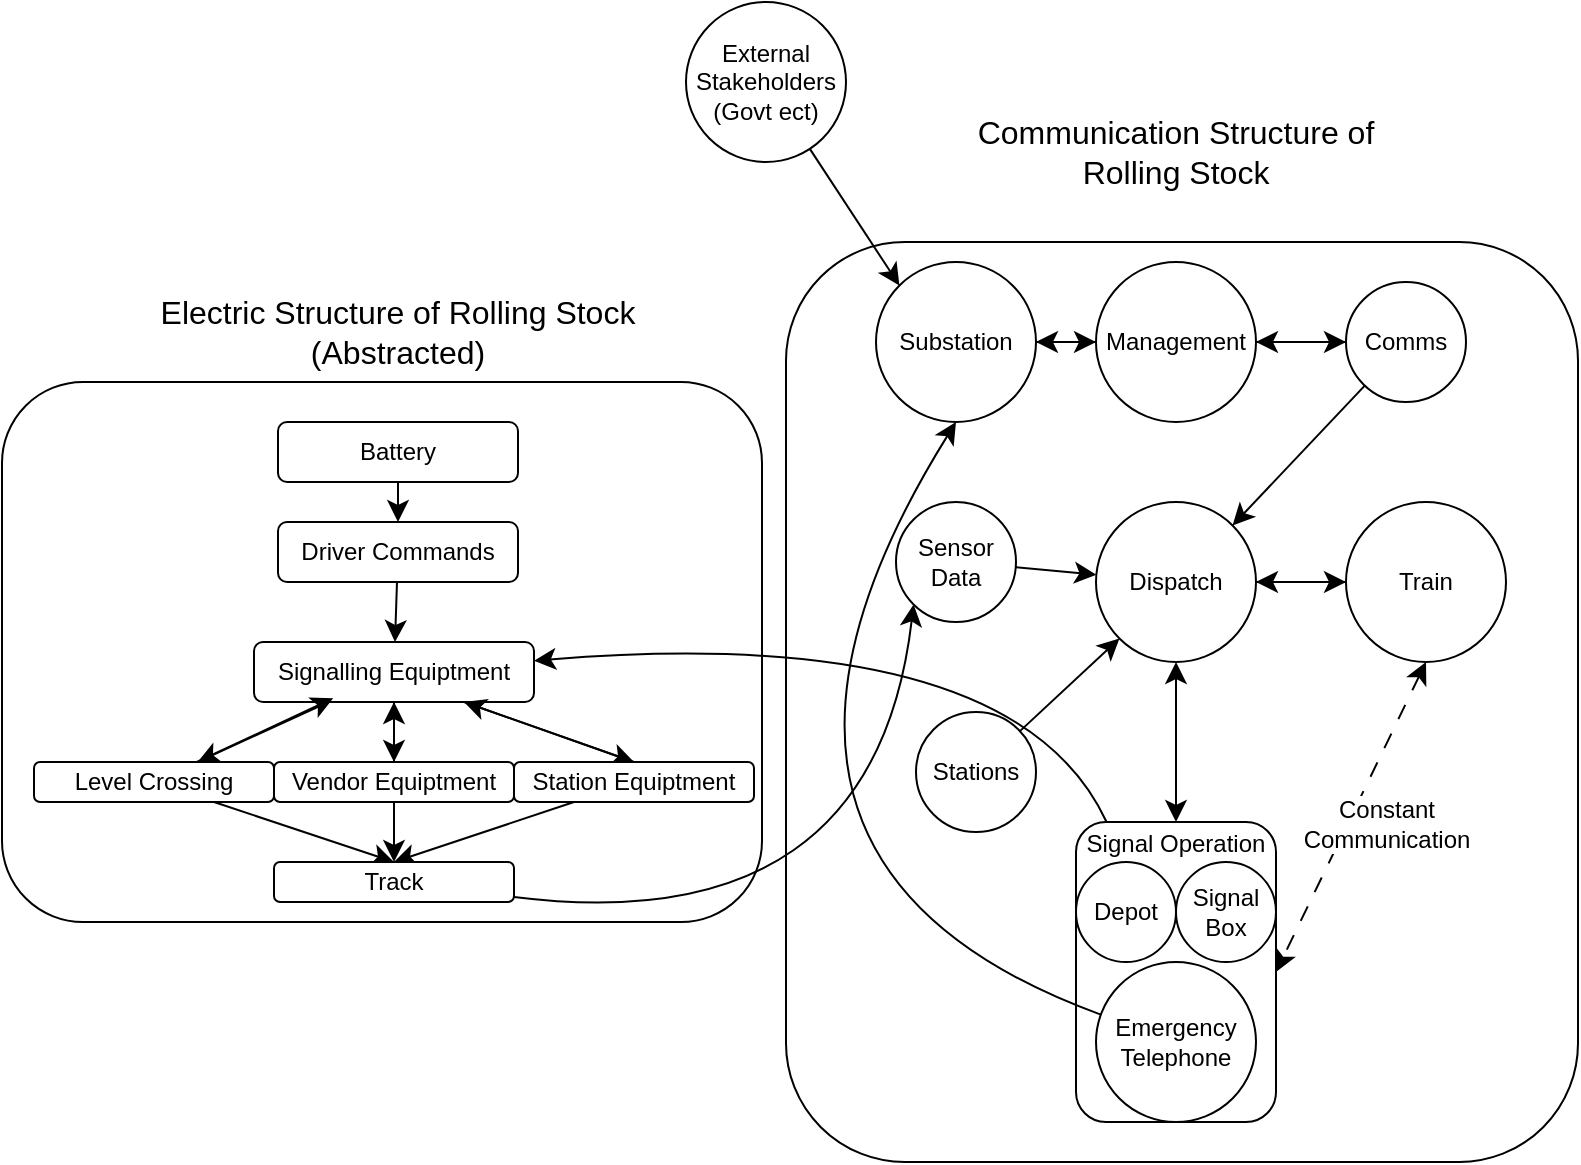<mxfile version="24.6.3" type="github">
  <diagram name="Page-1" id="6h9kg71L6cdeFwgVvpZa">
    <mxGraphModel dx="833" dy="1704" grid="1" gridSize="10" guides="1" tooltips="1" connect="1" arrows="1" fold="1" page="1" pageScale="1" pageWidth="827" pageHeight="1169" math="0" shadow="0">
      <root>
        <mxCell id="0" />
        <mxCell id="1" parent="0" />
        <mxCell id="9rDzmyzkwgNCb5XiCF4X-24" value="" style="rounded=1;whiteSpace=wrap;html=1;" vertex="1" parent="1">
          <mxGeometry x="402" y="240" width="396" height="460" as="geometry" />
        </mxCell>
        <mxCell id="9rDzmyzkwgNCb5XiCF4X-30" value="&lt;div&gt;Signal Operation&lt;/div&gt;&lt;div&gt;&lt;br&gt;&lt;/div&gt;&lt;div&gt;&lt;br&gt;&lt;/div&gt;&lt;div&gt;&lt;br&gt;&lt;/div&gt;&lt;div&gt;&lt;br&gt;&lt;/div&gt;&lt;div&gt;&lt;br&gt;&lt;/div&gt;&lt;div&gt;&lt;br&gt;&lt;/div&gt;&lt;div&gt;&lt;br&gt;&lt;/div&gt;&lt;div&gt;&lt;br&gt;&lt;/div&gt;&lt;div&gt;&lt;br&gt;&lt;/div&gt;" style="rounded=1;whiteSpace=wrap;html=1;" vertex="1" parent="1">
          <mxGeometry x="547" y="530" width="100" height="150" as="geometry" />
        </mxCell>
        <mxCell id="9rDzmyzkwgNCb5XiCF4X-1" value="" style="rounded=1;whiteSpace=wrap;html=1;" vertex="1" parent="1">
          <mxGeometry x="10" y="310" width="380" height="270" as="geometry" />
        </mxCell>
        <mxCell id="9rDzmyzkwgNCb5XiCF4X-2" value="&lt;div&gt;Electric Structure of Rolling Stock&lt;/div&gt;&lt;div&gt;(Abstracted)&lt;br&gt;&lt;/div&gt;" style="text;html=1;align=center;verticalAlign=middle;whiteSpace=wrap;rounded=0;fontSize=16;" vertex="1" parent="1">
          <mxGeometry x="83" y="270" width="250" height="30" as="geometry" />
        </mxCell>
        <mxCell id="9rDzmyzkwgNCb5XiCF4X-6" value="" style="edgeStyle=none;curved=1;rounded=0;orthogonalLoop=1;jettySize=auto;html=1;fontSize=12;startSize=8;endSize=8;" edge="1" parent="1" source="9rDzmyzkwgNCb5XiCF4X-4" target="9rDzmyzkwgNCb5XiCF4X-5">
          <mxGeometry relative="1" as="geometry" />
        </mxCell>
        <mxCell id="9rDzmyzkwgNCb5XiCF4X-4" value="Battery" style="rounded=1;whiteSpace=wrap;html=1;" vertex="1" parent="1">
          <mxGeometry x="148" y="330" width="120" height="30" as="geometry" />
        </mxCell>
        <mxCell id="9rDzmyzkwgNCb5XiCF4X-8" value="" style="edgeStyle=none;curved=1;rounded=0;orthogonalLoop=1;jettySize=auto;html=1;fontSize=12;startSize=8;endSize=8;" edge="1" parent="1" source="9rDzmyzkwgNCb5XiCF4X-5" target="9rDzmyzkwgNCb5XiCF4X-7">
          <mxGeometry relative="1" as="geometry" />
        </mxCell>
        <mxCell id="9rDzmyzkwgNCb5XiCF4X-5" value="Driver Commands" style="whiteSpace=wrap;html=1;rounded=1;" vertex="1" parent="1">
          <mxGeometry x="148" y="380" width="120" height="30" as="geometry" />
        </mxCell>
        <mxCell id="9rDzmyzkwgNCb5XiCF4X-10" value="" style="edgeStyle=none;curved=1;rounded=0;orthogonalLoop=1;jettySize=auto;html=1;fontSize=12;startSize=8;endSize=8;entryX=0.5;entryY=0;entryDx=0;entryDy=0;exitX=0.75;exitY=1;exitDx=0;exitDy=0;" edge="1" parent="1" source="9rDzmyzkwgNCb5XiCF4X-7" target="9rDzmyzkwgNCb5XiCF4X-9">
          <mxGeometry relative="1" as="geometry" />
        </mxCell>
        <mxCell id="9rDzmyzkwgNCb5XiCF4X-14" value="" style="edgeStyle=none;curved=1;rounded=0;orthogonalLoop=1;jettySize=auto;html=1;fontSize=12;startSize=8;endSize=8;" edge="1" parent="1" source="9rDzmyzkwgNCb5XiCF4X-7" target="9rDzmyzkwgNCb5XiCF4X-13">
          <mxGeometry relative="1" as="geometry" />
        </mxCell>
        <mxCell id="9rDzmyzkwgNCb5XiCF4X-17" value="" style="edgeStyle=none;curved=1;rounded=0;orthogonalLoop=1;jettySize=auto;html=1;fontSize=12;startSize=8;endSize=8;" edge="1" parent="1" source="9rDzmyzkwgNCb5XiCF4X-7" target="9rDzmyzkwgNCb5XiCF4X-16">
          <mxGeometry relative="1" as="geometry" />
        </mxCell>
        <mxCell id="9rDzmyzkwgNCb5XiCF4X-7" value="Signalling Equiptment" style="whiteSpace=wrap;html=1;rounded=1;" vertex="1" parent="1">
          <mxGeometry x="136" y="440" width="140" height="30" as="geometry" />
        </mxCell>
        <mxCell id="9rDzmyzkwgNCb5XiCF4X-22" style="edgeStyle=none;curved=1;rounded=0;orthogonalLoop=1;jettySize=auto;html=1;entryX=0.5;entryY=0;entryDx=0;entryDy=0;fontSize=12;startSize=8;endSize=8;" edge="1" parent="1" source="9rDzmyzkwgNCb5XiCF4X-9" target="9rDzmyzkwgNCb5XiCF4X-19">
          <mxGeometry relative="1" as="geometry" />
        </mxCell>
        <mxCell id="9rDzmyzkwgNCb5XiCF4X-9" value="Station Equiptment" style="whiteSpace=wrap;html=1;rounded=1;" vertex="1" parent="1">
          <mxGeometry x="266" y="500" width="120" height="20" as="geometry" />
        </mxCell>
        <mxCell id="9rDzmyzkwgNCb5XiCF4X-12" value="" style="endArrow=classic;html=1;rounded=0;fontSize=12;startSize=8;endSize=8;curved=1;exitX=0.5;exitY=0;exitDx=0;exitDy=0;entryX=0.75;entryY=1;entryDx=0;entryDy=0;" edge="1" parent="1" source="9rDzmyzkwgNCb5XiCF4X-9" target="9rDzmyzkwgNCb5XiCF4X-7">
          <mxGeometry width="50" height="50" relative="1" as="geometry">
            <mxPoint x="66" y="600" as="sourcePoint" />
            <mxPoint x="116" y="550" as="targetPoint" />
          </mxGeometry>
        </mxCell>
        <mxCell id="9rDzmyzkwgNCb5XiCF4X-15" style="edgeStyle=none;curved=1;rounded=0;orthogonalLoop=1;jettySize=auto;html=1;fontSize=12;startSize=8;endSize=8;" edge="1" parent="1" source="9rDzmyzkwgNCb5XiCF4X-13">
          <mxGeometry relative="1" as="geometry">
            <mxPoint x="206" y="470.0" as="targetPoint" />
          </mxGeometry>
        </mxCell>
        <mxCell id="9rDzmyzkwgNCb5XiCF4X-20" value="" style="edgeStyle=none;curved=1;rounded=0;orthogonalLoop=1;jettySize=auto;html=1;fontSize=12;startSize=8;endSize=8;" edge="1" parent="1" source="9rDzmyzkwgNCb5XiCF4X-13" target="9rDzmyzkwgNCb5XiCF4X-19">
          <mxGeometry relative="1" as="geometry" />
        </mxCell>
        <mxCell id="9rDzmyzkwgNCb5XiCF4X-13" value="Vendor Equiptment" style="whiteSpace=wrap;html=1;rounded=1;" vertex="1" parent="1">
          <mxGeometry x="146" y="500" width="120" height="20" as="geometry" />
        </mxCell>
        <mxCell id="9rDzmyzkwgNCb5XiCF4X-21" style="edgeStyle=none;curved=1;rounded=0;orthogonalLoop=1;jettySize=auto;html=1;entryX=0.5;entryY=0;entryDx=0;entryDy=0;fontSize=12;startSize=8;endSize=8;" edge="1" parent="1" source="9rDzmyzkwgNCb5XiCF4X-16" target="9rDzmyzkwgNCb5XiCF4X-19">
          <mxGeometry relative="1" as="geometry" />
        </mxCell>
        <mxCell id="9rDzmyzkwgNCb5XiCF4X-16" value="Level Crossing" style="whiteSpace=wrap;html=1;rounded=1;" vertex="1" parent="1">
          <mxGeometry x="26" y="500" width="120" height="20" as="geometry" />
        </mxCell>
        <mxCell id="9rDzmyzkwgNCb5XiCF4X-18" style="edgeStyle=none;curved=1;rounded=0;orthogonalLoop=1;jettySize=auto;html=1;entryX=0.283;entryY=0.938;entryDx=0;entryDy=0;entryPerimeter=0;fontSize=12;startSize=8;endSize=8;" edge="1" parent="1" source="9rDzmyzkwgNCb5XiCF4X-16" target="9rDzmyzkwgNCb5XiCF4X-7">
          <mxGeometry relative="1" as="geometry" />
        </mxCell>
        <mxCell id="9rDzmyzkwgNCb5XiCF4X-36" style="edgeStyle=none;curved=1;rounded=0;orthogonalLoop=1;jettySize=auto;html=1;entryX=0;entryY=1;entryDx=0;entryDy=0;fontSize=12;startSize=8;endSize=8;" edge="1" parent="1" source="9rDzmyzkwgNCb5XiCF4X-19" target="9rDzmyzkwgNCb5XiCF4X-34">
          <mxGeometry relative="1" as="geometry">
            <Array as="points">
              <mxPoint x="446" y="590" />
            </Array>
          </mxGeometry>
        </mxCell>
        <mxCell id="9rDzmyzkwgNCb5XiCF4X-19" value="Track" style="whiteSpace=wrap;html=1;rounded=1;" vertex="1" parent="1">
          <mxGeometry x="146" y="550" width="120" height="20" as="geometry" />
        </mxCell>
        <mxCell id="9rDzmyzkwgNCb5XiCF4X-23" value="Communication Structure of Rolling Stock" style="text;html=1;align=center;verticalAlign=middle;whiteSpace=wrap;rounded=0;fontSize=16;" vertex="1" parent="1">
          <mxGeometry x="487" y="180" width="220" height="30" as="geometry" />
        </mxCell>
        <mxCell id="9rDzmyzkwgNCb5XiCF4X-40" style="edgeStyle=none;curved=1;rounded=0;orthogonalLoop=1;jettySize=auto;html=1;exitX=1;exitY=0.5;exitDx=0;exitDy=0;entryX=0;entryY=0.5;entryDx=0;entryDy=0;fontSize=12;startSize=8;endSize=8;" edge="1" parent="1" source="9rDzmyzkwgNCb5XiCF4X-25" target="9rDzmyzkwgNCb5XiCF4X-26">
          <mxGeometry relative="1" as="geometry" />
        </mxCell>
        <mxCell id="9rDzmyzkwgNCb5XiCF4X-25" value="Dispatch" style="ellipse;whiteSpace=wrap;html=1;aspect=fixed;" vertex="1" parent="1">
          <mxGeometry x="557" y="370" width="80" height="80" as="geometry" />
        </mxCell>
        <mxCell id="9rDzmyzkwgNCb5XiCF4X-41" style="edgeStyle=none;curved=1;rounded=0;orthogonalLoop=1;jettySize=auto;html=1;entryX=1;entryY=0.5;entryDx=0;entryDy=0;fontSize=12;startSize=8;endSize=8;" edge="1" parent="1" source="9rDzmyzkwgNCb5XiCF4X-26" target="9rDzmyzkwgNCb5XiCF4X-25">
          <mxGeometry relative="1" as="geometry" />
        </mxCell>
        <mxCell id="9rDzmyzkwgNCb5XiCF4X-26" value="Train" style="ellipse;whiteSpace=wrap;html=1;aspect=fixed;" vertex="1" parent="1">
          <mxGeometry x="682" y="370" width="80" height="80" as="geometry" />
        </mxCell>
        <mxCell id="9rDzmyzkwgNCb5XiCF4X-27" value="Depot" style="ellipse;whiteSpace=wrap;html=1;aspect=fixed;" vertex="1" parent="1">
          <mxGeometry x="547" y="550" width="50" height="50" as="geometry" />
        </mxCell>
        <mxCell id="9rDzmyzkwgNCb5XiCF4X-28" value="Signal Box" style="ellipse;whiteSpace=wrap;html=1;aspect=fixed;" vertex="1" parent="1">
          <mxGeometry x="597" y="550" width="50" height="50" as="geometry" />
        </mxCell>
        <mxCell id="9rDzmyzkwgNCb5XiCF4X-53" style="edgeStyle=none;curved=1;rounded=0;orthogonalLoop=1;jettySize=auto;html=1;entryX=0.5;entryY=1;entryDx=0;entryDy=0;fontSize=12;startSize=8;endSize=8;" edge="1" parent="1" source="9rDzmyzkwgNCb5XiCF4X-29" target="9rDzmyzkwgNCb5XiCF4X-43">
          <mxGeometry relative="1" as="geometry">
            <Array as="points">
              <mxPoint x="350" y="550" />
            </Array>
          </mxGeometry>
        </mxCell>
        <mxCell id="9rDzmyzkwgNCb5XiCF4X-29" value="Emergency Telephone" style="ellipse;whiteSpace=wrap;html=1;aspect=fixed;" vertex="1" parent="1">
          <mxGeometry x="557" y="600" width="80" height="80" as="geometry" />
        </mxCell>
        <mxCell id="9rDzmyzkwgNCb5XiCF4X-31" value="" style="endArrow=classic;startArrow=classic;html=1;rounded=0;fontSize=12;startSize=8;endSize=8;curved=1;exitX=0.5;exitY=1;exitDx=0;exitDy=0;entryX=1;entryY=0.5;entryDx=0;entryDy=0;dashed=1;dashPattern=8 8;" edge="1" parent="1" source="9rDzmyzkwgNCb5XiCF4X-26" target="9rDzmyzkwgNCb5XiCF4X-30">
          <mxGeometry width="50" height="50" relative="1" as="geometry">
            <mxPoint x="397" y="540" as="sourcePoint" />
            <mxPoint x="447" y="490" as="targetPoint" />
          </mxGeometry>
        </mxCell>
        <mxCell id="9rDzmyzkwgNCb5XiCF4X-32" value="&lt;div&gt;Constant&lt;/div&gt;&lt;div&gt;Communication&lt;br&gt;&lt;/div&gt;" style="edgeLabel;html=1;align=center;verticalAlign=middle;resizable=0;points=[];fontSize=12;" vertex="1" connectable="0" parent="9rDzmyzkwgNCb5XiCF4X-31">
          <mxGeometry x="0.577" relative="1" as="geometry">
            <mxPoint x="39" y="-42" as="offset" />
          </mxGeometry>
        </mxCell>
        <mxCell id="9rDzmyzkwgNCb5XiCF4X-33" value="" style="endArrow=classic;startArrow=classic;html=1;rounded=0;fontSize=12;startSize=8;endSize=8;curved=1;entryX=0.5;entryY=1;entryDx=0;entryDy=0;exitX=0.5;exitY=0;exitDx=0;exitDy=0;" edge="1" parent="1" source="9rDzmyzkwgNCb5XiCF4X-30" target="9rDzmyzkwgNCb5XiCF4X-25">
          <mxGeometry width="50" height="50" relative="1" as="geometry">
            <mxPoint x="517" y="560" as="sourcePoint" />
            <mxPoint x="567" y="510" as="targetPoint" />
          </mxGeometry>
        </mxCell>
        <mxCell id="9rDzmyzkwgNCb5XiCF4X-35" style="edgeStyle=none;curved=1;rounded=0;orthogonalLoop=1;jettySize=auto;html=1;fontSize=12;startSize=8;endSize=8;" edge="1" parent="1" source="9rDzmyzkwgNCb5XiCF4X-34" target="9rDzmyzkwgNCb5XiCF4X-25">
          <mxGeometry relative="1" as="geometry" />
        </mxCell>
        <mxCell id="9rDzmyzkwgNCb5XiCF4X-34" value="Sensor Data" style="ellipse;whiteSpace=wrap;html=1;aspect=fixed;" vertex="1" parent="1">
          <mxGeometry x="457" y="370" width="60" height="60" as="geometry" />
        </mxCell>
        <mxCell id="9rDzmyzkwgNCb5XiCF4X-37" style="edgeStyle=none;curved=1;rounded=0;orthogonalLoop=1;jettySize=auto;html=1;fontSize=12;startSize=8;endSize=8;" edge="1" parent="1" source="9rDzmyzkwgNCb5XiCF4X-30" target="9rDzmyzkwgNCb5XiCF4X-7">
          <mxGeometry relative="1" as="geometry">
            <Array as="points">
              <mxPoint x="516" y="430" />
            </Array>
          </mxGeometry>
        </mxCell>
        <mxCell id="9rDzmyzkwgNCb5XiCF4X-39" style="edgeStyle=none;curved=1;rounded=0;orthogonalLoop=1;jettySize=auto;html=1;entryX=0;entryY=1;entryDx=0;entryDy=0;fontSize=12;startSize=8;endSize=8;" edge="1" parent="1" source="9rDzmyzkwgNCb5XiCF4X-38" target="9rDzmyzkwgNCb5XiCF4X-25">
          <mxGeometry relative="1" as="geometry" />
        </mxCell>
        <mxCell id="9rDzmyzkwgNCb5XiCF4X-38" value="Stations" style="ellipse;whiteSpace=wrap;html=1;aspect=fixed;" vertex="1" parent="1">
          <mxGeometry x="467" y="475" width="60" height="60" as="geometry" />
        </mxCell>
        <mxCell id="9rDzmyzkwgNCb5XiCF4X-44" style="edgeStyle=none;curved=1;rounded=0;orthogonalLoop=1;jettySize=auto;html=1;fontSize=12;startSize=8;endSize=8;" edge="1" parent="1" source="9rDzmyzkwgNCb5XiCF4X-42" target="9rDzmyzkwgNCb5XiCF4X-43">
          <mxGeometry relative="1" as="geometry" />
        </mxCell>
        <mxCell id="9rDzmyzkwgNCb5XiCF4X-47" style="edgeStyle=none;curved=1;rounded=0;orthogonalLoop=1;jettySize=auto;html=1;entryX=0;entryY=0.5;entryDx=0;entryDy=0;fontSize=12;startSize=8;endSize=8;" edge="1" parent="1" source="9rDzmyzkwgNCb5XiCF4X-42" target="9rDzmyzkwgNCb5XiCF4X-46">
          <mxGeometry relative="1" as="geometry" />
        </mxCell>
        <mxCell id="9rDzmyzkwgNCb5XiCF4X-42" value="Management" style="ellipse;whiteSpace=wrap;html=1;aspect=fixed;" vertex="1" parent="1">
          <mxGeometry x="557" y="250" width="80" height="80" as="geometry" />
        </mxCell>
        <mxCell id="9rDzmyzkwgNCb5XiCF4X-45" style="edgeStyle=none;curved=1;rounded=0;orthogonalLoop=1;jettySize=auto;html=1;entryX=0;entryY=0.5;entryDx=0;entryDy=0;fontSize=12;startSize=8;endSize=8;" edge="1" parent="1" source="9rDzmyzkwgNCb5XiCF4X-43" target="9rDzmyzkwgNCb5XiCF4X-42">
          <mxGeometry relative="1" as="geometry" />
        </mxCell>
        <mxCell id="9rDzmyzkwgNCb5XiCF4X-43" value="Substation" style="ellipse;whiteSpace=wrap;html=1;aspect=fixed;" vertex="1" parent="1">
          <mxGeometry x="447" y="250" width="80" height="80" as="geometry" />
        </mxCell>
        <mxCell id="9rDzmyzkwgNCb5XiCF4X-48" style="edgeStyle=none;curved=1;rounded=0;orthogonalLoop=1;jettySize=auto;html=1;entryX=1;entryY=0.5;entryDx=0;entryDy=0;fontSize=12;startSize=8;endSize=8;" edge="1" parent="1" source="9rDzmyzkwgNCb5XiCF4X-46" target="9rDzmyzkwgNCb5XiCF4X-42">
          <mxGeometry relative="1" as="geometry" />
        </mxCell>
        <mxCell id="9rDzmyzkwgNCb5XiCF4X-49" style="edgeStyle=none;curved=1;rounded=0;orthogonalLoop=1;jettySize=auto;html=1;entryX=1;entryY=0;entryDx=0;entryDy=0;fontSize=12;startSize=8;endSize=8;" edge="1" parent="1" source="9rDzmyzkwgNCb5XiCF4X-46" target="9rDzmyzkwgNCb5XiCF4X-25">
          <mxGeometry relative="1" as="geometry" />
        </mxCell>
        <mxCell id="9rDzmyzkwgNCb5XiCF4X-46" value="Comms" style="ellipse;whiteSpace=wrap;html=1;aspect=fixed;" vertex="1" parent="1">
          <mxGeometry x="682" y="260" width="60" height="60" as="geometry" />
        </mxCell>
        <mxCell id="9rDzmyzkwgNCb5XiCF4X-52" style="edgeStyle=none;curved=1;rounded=0;orthogonalLoop=1;jettySize=auto;html=1;entryX=0;entryY=0;entryDx=0;entryDy=0;fontSize=12;startSize=8;endSize=8;" edge="1" parent="1" source="9rDzmyzkwgNCb5XiCF4X-50" target="9rDzmyzkwgNCb5XiCF4X-43">
          <mxGeometry relative="1" as="geometry" />
        </mxCell>
        <mxCell id="9rDzmyzkwgNCb5XiCF4X-50" value="&lt;div&gt;External Stakeholders&lt;/div&gt;&lt;div&gt;(Govt ect)&lt;br&gt;&lt;/div&gt;" style="ellipse;whiteSpace=wrap;html=1;aspect=fixed;" vertex="1" parent="1">
          <mxGeometry x="352" y="120" width="80" height="80" as="geometry" />
        </mxCell>
      </root>
    </mxGraphModel>
  </diagram>
</mxfile>
